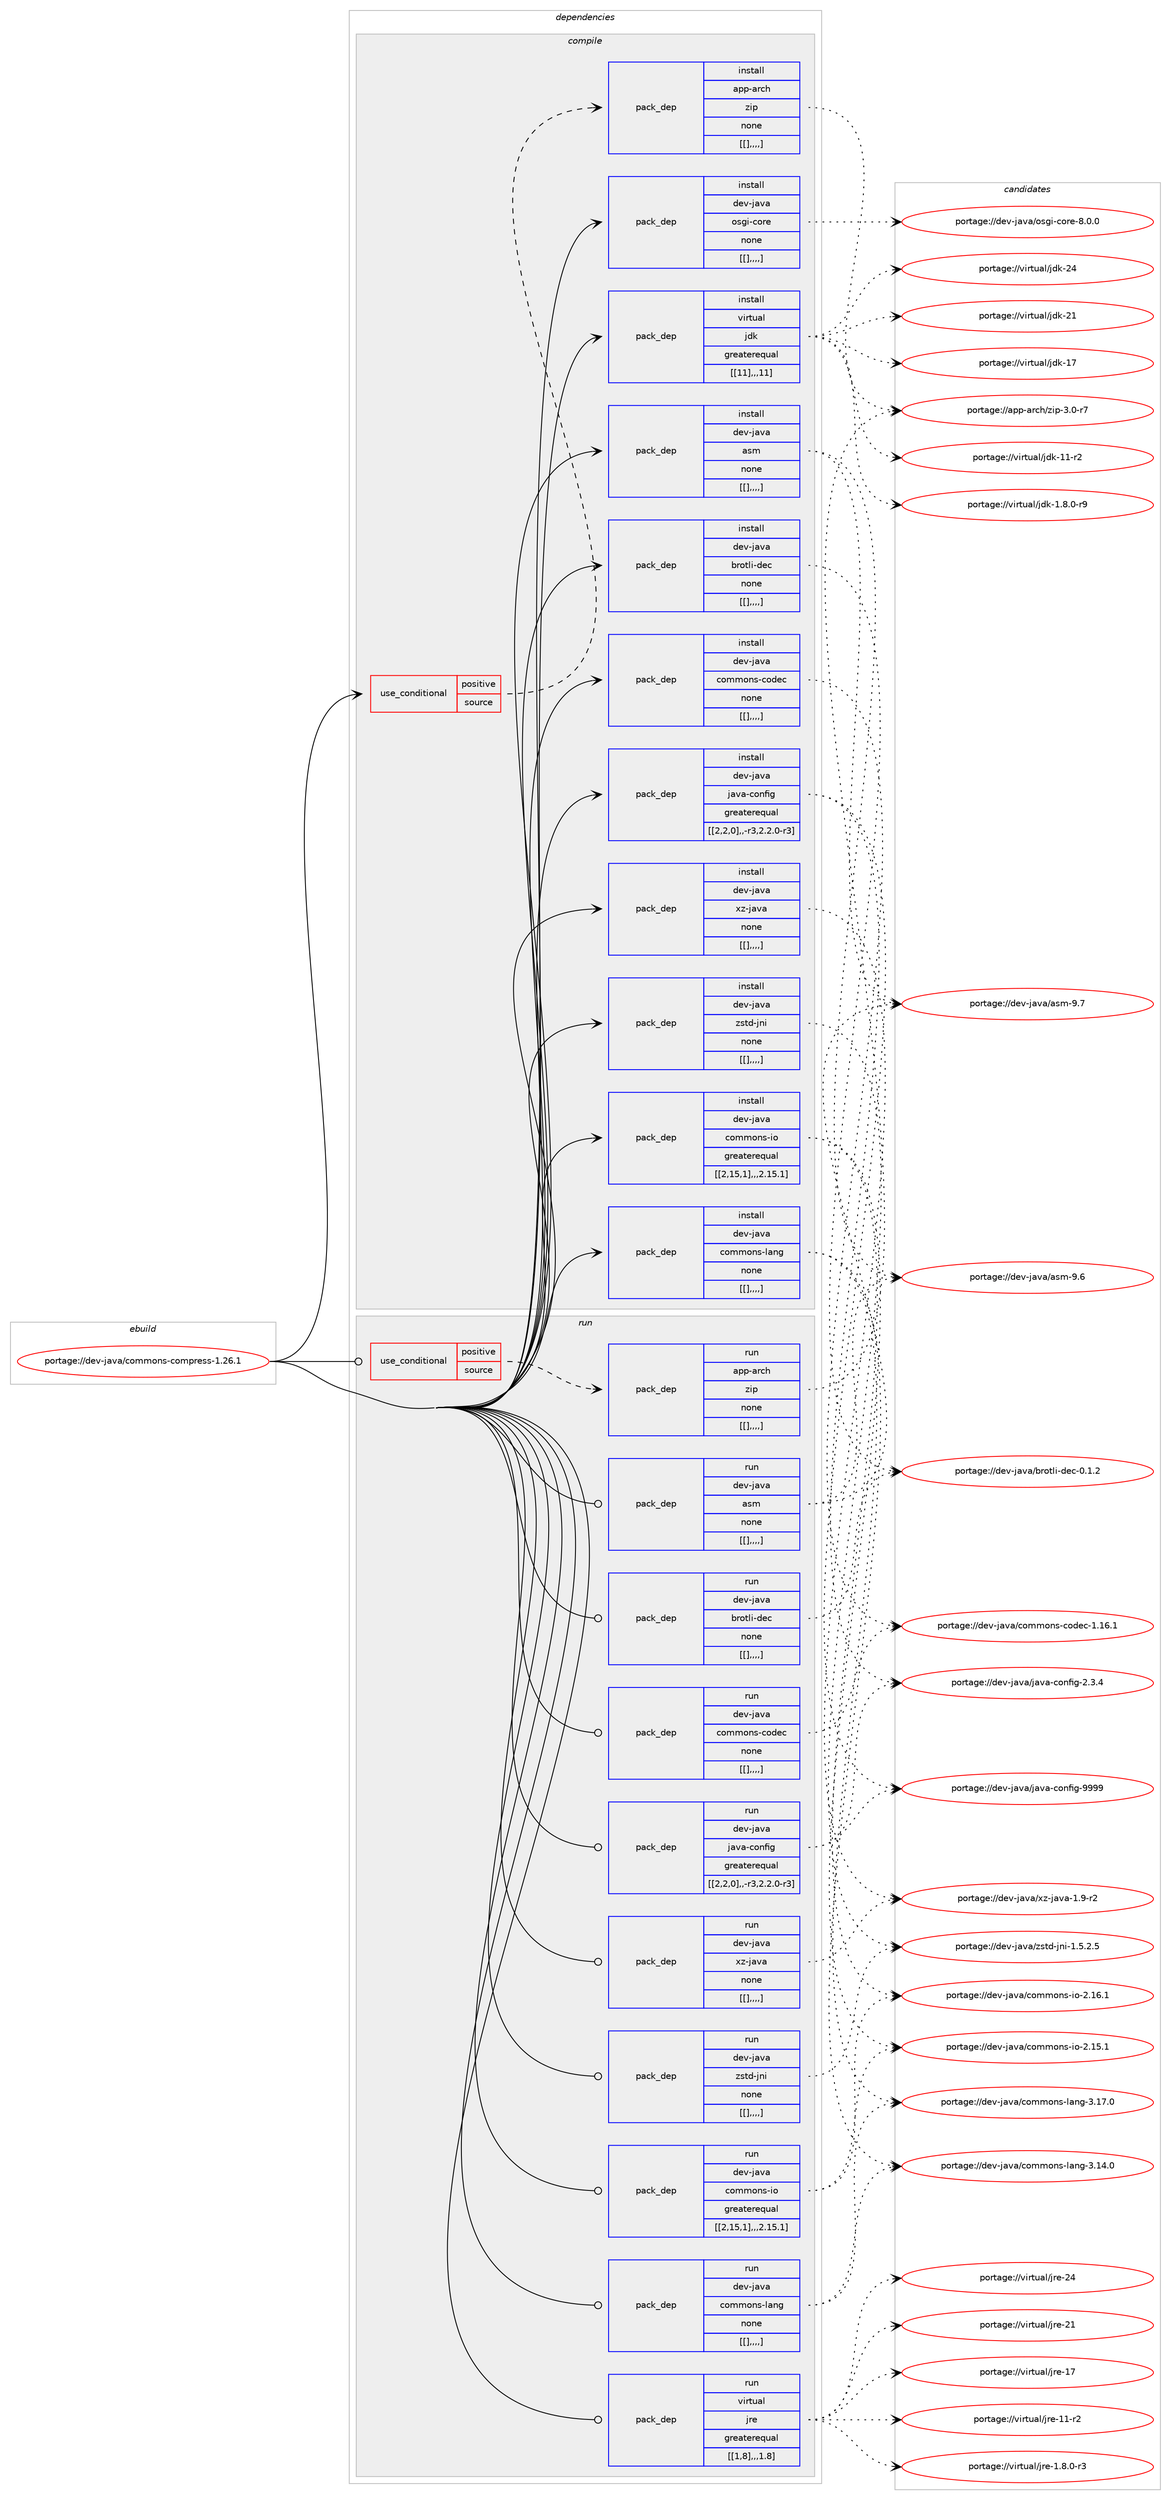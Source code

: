 digraph prolog {

# *************
# Graph options
# *************

newrank=true;
concentrate=true;
compound=true;
graph [rankdir=LR,fontname=Helvetica,fontsize=10,ranksep=1.5];#, ranksep=2.5, nodesep=0.2];
edge  [arrowhead=vee];
node  [fontname=Helvetica,fontsize=10];

# **********
# The ebuild
# **********

subgraph cluster_leftcol {
color=gray;
label=<<i>ebuild</i>>;
id [label="portage://dev-java/commons-compress-1.26.1", color=red, width=4, href="../dev-java/commons-compress-1.26.1.svg"];
}

# ****************
# The dependencies
# ****************

subgraph cluster_midcol {
color=gray;
label=<<i>dependencies</i>>;
subgraph cluster_compile {
fillcolor="#eeeeee";
style=filled;
label=<<i>compile</i>>;
subgraph cond21963 {
dependency93666 [label=<<TABLE BORDER="0" CELLBORDER="1" CELLSPACING="0" CELLPADDING="4"><TR><TD ROWSPAN="3" CELLPADDING="10">use_conditional</TD></TR><TR><TD>positive</TD></TR><TR><TD>source</TD></TR></TABLE>>, shape=none, color=red];
subgraph pack70653 {
dependency93667 [label=<<TABLE BORDER="0" CELLBORDER="1" CELLSPACING="0" CELLPADDING="4" WIDTH="220"><TR><TD ROWSPAN="6" CELLPADDING="30">pack_dep</TD></TR><TR><TD WIDTH="110">install</TD></TR><TR><TD>app-arch</TD></TR><TR><TD>zip</TD></TR><TR><TD>none</TD></TR><TR><TD>[[],,,,]</TD></TR></TABLE>>, shape=none, color=blue];
}
dependency93666:e -> dependency93667:w [weight=20,style="dashed",arrowhead="vee"];
}
id:e -> dependency93666:w [weight=20,style="solid",arrowhead="vee"];
subgraph pack70654 {
dependency93668 [label=<<TABLE BORDER="0" CELLBORDER="1" CELLSPACING="0" CELLPADDING="4" WIDTH="220"><TR><TD ROWSPAN="6" CELLPADDING="30">pack_dep</TD></TR><TR><TD WIDTH="110">install</TD></TR><TR><TD>dev-java</TD></TR><TR><TD>asm</TD></TR><TR><TD>none</TD></TR><TR><TD>[[],,,,]</TD></TR></TABLE>>, shape=none, color=blue];
}
id:e -> dependency93668:w [weight=20,style="solid",arrowhead="vee"];
subgraph pack70655 {
dependency93669 [label=<<TABLE BORDER="0" CELLBORDER="1" CELLSPACING="0" CELLPADDING="4" WIDTH="220"><TR><TD ROWSPAN="6" CELLPADDING="30">pack_dep</TD></TR><TR><TD WIDTH="110">install</TD></TR><TR><TD>dev-java</TD></TR><TR><TD>brotli-dec</TD></TR><TR><TD>none</TD></TR><TR><TD>[[],,,,]</TD></TR></TABLE>>, shape=none, color=blue];
}
id:e -> dependency93669:w [weight=20,style="solid",arrowhead="vee"];
subgraph pack70656 {
dependency93670 [label=<<TABLE BORDER="0" CELLBORDER="1" CELLSPACING="0" CELLPADDING="4" WIDTH="220"><TR><TD ROWSPAN="6" CELLPADDING="30">pack_dep</TD></TR><TR><TD WIDTH="110">install</TD></TR><TR><TD>dev-java</TD></TR><TR><TD>commons-codec</TD></TR><TR><TD>none</TD></TR><TR><TD>[[],,,,]</TD></TR></TABLE>>, shape=none, color=blue];
}
id:e -> dependency93670:w [weight=20,style="solid",arrowhead="vee"];
subgraph pack70657 {
dependency93671 [label=<<TABLE BORDER="0" CELLBORDER="1" CELLSPACING="0" CELLPADDING="4" WIDTH="220"><TR><TD ROWSPAN="6" CELLPADDING="30">pack_dep</TD></TR><TR><TD WIDTH="110">install</TD></TR><TR><TD>dev-java</TD></TR><TR><TD>commons-io</TD></TR><TR><TD>greaterequal</TD></TR><TR><TD>[[2,15,1],,,2.15.1]</TD></TR></TABLE>>, shape=none, color=blue];
}
id:e -> dependency93671:w [weight=20,style="solid",arrowhead="vee"];
subgraph pack70658 {
dependency93672 [label=<<TABLE BORDER="0" CELLBORDER="1" CELLSPACING="0" CELLPADDING="4" WIDTH="220"><TR><TD ROWSPAN="6" CELLPADDING="30">pack_dep</TD></TR><TR><TD WIDTH="110">install</TD></TR><TR><TD>dev-java</TD></TR><TR><TD>commons-lang</TD></TR><TR><TD>none</TD></TR><TR><TD>[[],,,,]</TD></TR></TABLE>>, shape=none, color=blue];
}
id:e -> dependency93672:w [weight=20,style="solid",arrowhead="vee"];
subgraph pack70659 {
dependency93673 [label=<<TABLE BORDER="0" CELLBORDER="1" CELLSPACING="0" CELLPADDING="4" WIDTH="220"><TR><TD ROWSPAN="6" CELLPADDING="30">pack_dep</TD></TR><TR><TD WIDTH="110">install</TD></TR><TR><TD>dev-java</TD></TR><TR><TD>java-config</TD></TR><TR><TD>greaterequal</TD></TR><TR><TD>[[2,2,0],,-r3,2.2.0-r3]</TD></TR></TABLE>>, shape=none, color=blue];
}
id:e -> dependency93673:w [weight=20,style="solid",arrowhead="vee"];
subgraph pack70660 {
dependency93674 [label=<<TABLE BORDER="0" CELLBORDER="1" CELLSPACING="0" CELLPADDING="4" WIDTH="220"><TR><TD ROWSPAN="6" CELLPADDING="30">pack_dep</TD></TR><TR><TD WIDTH="110">install</TD></TR><TR><TD>dev-java</TD></TR><TR><TD>osgi-core</TD></TR><TR><TD>none</TD></TR><TR><TD>[[],,,,]</TD></TR></TABLE>>, shape=none, color=blue];
}
id:e -> dependency93674:w [weight=20,style="solid",arrowhead="vee"];
subgraph pack70661 {
dependency93675 [label=<<TABLE BORDER="0" CELLBORDER="1" CELLSPACING="0" CELLPADDING="4" WIDTH="220"><TR><TD ROWSPAN="6" CELLPADDING="30">pack_dep</TD></TR><TR><TD WIDTH="110">install</TD></TR><TR><TD>dev-java</TD></TR><TR><TD>xz-java</TD></TR><TR><TD>none</TD></TR><TR><TD>[[],,,,]</TD></TR></TABLE>>, shape=none, color=blue];
}
id:e -> dependency93675:w [weight=20,style="solid",arrowhead="vee"];
subgraph pack70662 {
dependency93676 [label=<<TABLE BORDER="0" CELLBORDER="1" CELLSPACING="0" CELLPADDING="4" WIDTH="220"><TR><TD ROWSPAN="6" CELLPADDING="30">pack_dep</TD></TR><TR><TD WIDTH="110">install</TD></TR><TR><TD>dev-java</TD></TR><TR><TD>zstd-jni</TD></TR><TR><TD>none</TD></TR><TR><TD>[[],,,,]</TD></TR></TABLE>>, shape=none, color=blue];
}
id:e -> dependency93676:w [weight=20,style="solid",arrowhead="vee"];
subgraph pack70663 {
dependency93677 [label=<<TABLE BORDER="0" CELLBORDER="1" CELLSPACING="0" CELLPADDING="4" WIDTH="220"><TR><TD ROWSPAN="6" CELLPADDING="30">pack_dep</TD></TR><TR><TD WIDTH="110">install</TD></TR><TR><TD>virtual</TD></TR><TR><TD>jdk</TD></TR><TR><TD>greaterequal</TD></TR><TR><TD>[[11],,,11]</TD></TR></TABLE>>, shape=none, color=blue];
}
id:e -> dependency93677:w [weight=20,style="solid",arrowhead="vee"];
}
subgraph cluster_compileandrun {
fillcolor="#eeeeee";
style=filled;
label=<<i>compile and run</i>>;
}
subgraph cluster_run {
fillcolor="#eeeeee";
style=filled;
label=<<i>run</i>>;
subgraph cond21964 {
dependency93678 [label=<<TABLE BORDER="0" CELLBORDER="1" CELLSPACING="0" CELLPADDING="4"><TR><TD ROWSPAN="3" CELLPADDING="10">use_conditional</TD></TR><TR><TD>positive</TD></TR><TR><TD>source</TD></TR></TABLE>>, shape=none, color=red];
subgraph pack70664 {
dependency93679 [label=<<TABLE BORDER="0" CELLBORDER="1" CELLSPACING="0" CELLPADDING="4" WIDTH="220"><TR><TD ROWSPAN="6" CELLPADDING="30">pack_dep</TD></TR><TR><TD WIDTH="110">run</TD></TR><TR><TD>app-arch</TD></TR><TR><TD>zip</TD></TR><TR><TD>none</TD></TR><TR><TD>[[],,,,]</TD></TR></TABLE>>, shape=none, color=blue];
}
dependency93678:e -> dependency93679:w [weight=20,style="dashed",arrowhead="vee"];
}
id:e -> dependency93678:w [weight=20,style="solid",arrowhead="odot"];
subgraph pack70665 {
dependency93680 [label=<<TABLE BORDER="0" CELLBORDER="1" CELLSPACING="0" CELLPADDING="4" WIDTH="220"><TR><TD ROWSPAN="6" CELLPADDING="30">pack_dep</TD></TR><TR><TD WIDTH="110">run</TD></TR><TR><TD>dev-java</TD></TR><TR><TD>asm</TD></TR><TR><TD>none</TD></TR><TR><TD>[[],,,,]</TD></TR></TABLE>>, shape=none, color=blue];
}
id:e -> dependency93680:w [weight=20,style="solid",arrowhead="odot"];
subgraph pack70666 {
dependency93681 [label=<<TABLE BORDER="0" CELLBORDER="1" CELLSPACING="0" CELLPADDING="4" WIDTH="220"><TR><TD ROWSPAN="6" CELLPADDING="30">pack_dep</TD></TR><TR><TD WIDTH="110">run</TD></TR><TR><TD>dev-java</TD></TR><TR><TD>brotli-dec</TD></TR><TR><TD>none</TD></TR><TR><TD>[[],,,,]</TD></TR></TABLE>>, shape=none, color=blue];
}
id:e -> dependency93681:w [weight=20,style="solid",arrowhead="odot"];
subgraph pack70667 {
dependency93682 [label=<<TABLE BORDER="0" CELLBORDER="1" CELLSPACING="0" CELLPADDING="4" WIDTH="220"><TR><TD ROWSPAN="6" CELLPADDING="30">pack_dep</TD></TR><TR><TD WIDTH="110">run</TD></TR><TR><TD>dev-java</TD></TR><TR><TD>commons-codec</TD></TR><TR><TD>none</TD></TR><TR><TD>[[],,,,]</TD></TR></TABLE>>, shape=none, color=blue];
}
id:e -> dependency93682:w [weight=20,style="solid",arrowhead="odot"];
subgraph pack70668 {
dependency93683 [label=<<TABLE BORDER="0" CELLBORDER="1" CELLSPACING="0" CELLPADDING="4" WIDTH="220"><TR><TD ROWSPAN="6" CELLPADDING="30">pack_dep</TD></TR><TR><TD WIDTH="110">run</TD></TR><TR><TD>dev-java</TD></TR><TR><TD>commons-io</TD></TR><TR><TD>greaterequal</TD></TR><TR><TD>[[2,15,1],,,2.15.1]</TD></TR></TABLE>>, shape=none, color=blue];
}
id:e -> dependency93683:w [weight=20,style="solid",arrowhead="odot"];
subgraph pack70669 {
dependency93684 [label=<<TABLE BORDER="0" CELLBORDER="1" CELLSPACING="0" CELLPADDING="4" WIDTH="220"><TR><TD ROWSPAN="6" CELLPADDING="30">pack_dep</TD></TR><TR><TD WIDTH="110">run</TD></TR><TR><TD>dev-java</TD></TR><TR><TD>commons-lang</TD></TR><TR><TD>none</TD></TR><TR><TD>[[],,,,]</TD></TR></TABLE>>, shape=none, color=blue];
}
id:e -> dependency93684:w [weight=20,style="solid",arrowhead="odot"];
subgraph pack70670 {
dependency93685 [label=<<TABLE BORDER="0" CELLBORDER="1" CELLSPACING="0" CELLPADDING="4" WIDTH="220"><TR><TD ROWSPAN="6" CELLPADDING="30">pack_dep</TD></TR><TR><TD WIDTH="110">run</TD></TR><TR><TD>dev-java</TD></TR><TR><TD>java-config</TD></TR><TR><TD>greaterequal</TD></TR><TR><TD>[[2,2,0],,-r3,2.2.0-r3]</TD></TR></TABLE>>, shape=none, color=blue];
}
id:e -> dependency93685:w [weight=20,style="solid",arrowhead="odot"];
subgraph pack70671 {
dependency93686 [label=<<TABLE BORDER="0" CELLBORDER="1" CELLSPACING="0" CELLPADDING="4" WIDTH="220"><TR><TD ROWSPAN="6" CELLPADDING="30">pack_dep</TD></TR><TR><TD WIDTH="110">run</TD></TR><TR><TD>dev-java</TD></TR><TR><TD>xz-java</TD></TR><TR><TD>none</TD></TR><TR><TD>[[],,,,]</TD></TR></TABLE>>, shape=none, color=blue];
}
id:e -> dependency93686:w [weight=20,style="solid",arrowhead="odot"];
subgraph pack70672 {
dependency93687 [label=<<TABLE BORDER="0" CELLBORDER="1" CELLSPACING="0" CELLPADDING="4" WIDTH="220"><TR><TD ROWSPAN="6" CELLPADDING="30">pack_dep</TD></TR><TR><TD WIDTH="110">run</TD></TR><TR><TD>dev-java</TD></TR><TR><TD>zstd-jni</TD></TR><TR><TD>none</TD></TR><TR><TD>[[],,,,]</TD></TR></TABLE>>, shape=none, color=blue];
}
id:e -> dependency93687:w [weight=20,style="solid",arrowhead="odot"];
subgraph pack70673 {
dependency93688 [label=<<TABLE BORDER="0" CELLBORDER="1" CELLSPACING="0" CELLPADDING="4" WIDTH="220"><TR><TD ROWSPAN="6" CELLPADDING="30">pack_dep</TD></TR><TR><TD WIDTH="110">run</TD></TR><TR><TD>virtual</TD></TR><TR><TD>jre</TD></TR><TR><TD>greaterequal</TD></TR><TR><TD>[[1,8],,,1.8]</TD></TR></TABLE>>, shape=none, color=blue];
}
id:e -> dependency93688:w [weight=20,style="solid",arrowhead="odot"];
}
}

# **************
# The candidates
# **************

subgraph cluster_choices {
rank=same;
color=gray;
label=<<i>candidates</i>>;

subgraph choice70653 {
color=black;
nodesep=1;
choice9711211245971149910447122105112455146484511455 [label="portage://app-arch/zip-3.0-r7", color=red, width=4,href="../app-arch/zip-3.0-r7.svg"];
dependency93667:e -> choice9711211245971149910447122105112455146484511455:w [style=dotted,weight="100"];
}
subgraph choice70654 {
color=black;
nodesep=1;
choice100101118451069711897479711510945574655 [label="portage://dev-java/asm-9.7", color=red, width=4,href="../dev-java/asm-9.7.svg"];
choice100101118451069711897479711510945574654 [label="portage://dev-java/asm-9.6", color=red, width=4,href="../dev-java/asm-9.6.svg"];
dependency93668:e -> choice100101118451069711897479711510945574655:w [style=dotted,weight="100"];
dependency93668:e -> choice100101118451069711897479711510945574654:w [style=dotted,weight="100"];
}
subgraph choice70655 {
color=black;
nodesep=1;
choice10010111845106971189747981141111161081054510010199454846494650 [label="portage://dev-java/brotli-dec-0.1.2", color=red, width=4,href="../dev-java/brotli-dec-0.1.2.svg"];
dependency93669:e -> choice10010111845106971189747981141111161081054510010199454846494650:w [style=dotted,weight="100"];
}
subgraph choice70656 {
color=black;
nodesep=1;
choice100101118451069711897479911110910911111011545991111001019945494649544649 [label="portage://dev-java/commons-codec-1.16.1", color=red, width=4,href="../dev-java/commons-codec-1.16.1.svg"];
dependency93670:e -> choice100101118451069711897479911110910911111011545991111001019945494649544649:w [style=dotted,weight="100"];
}
subgraph choice70657 {
color=black;
nodesep=1;
choice10010111845106971189747991111091091111101154510511145504649544649 [label="portage://dev-java/commons-io-2.16.1", color=red, width=4,href="../dev-java/commons-io-2.16.1.svg"];
choice10010111845106971189747991111091091111101154510511145504649534649 [label="portage://dev-java/commons-io-2.15.1", color=red, width=4,href="../dev-java/commons-io-2.15.1.svg"];
dependency93671:e -> choice10010111845106971189747991111091091111101154510511145504649544649:w [style=dotted,weight="100"];
dependency93671:e -> choice10010111845106971189747991111091091111101154510511145504649534649:w [style=dotted,weight="100"];
}
subgraph choice70658 {
color=black;
nodesep=1;
choice1001011184510697118974799111109109111110115451089711010345514649554648 [label="portage://dev-java/commons-lang-3.17.0", color=red, width=4,href="../dev-java/commons-lang-3.17.0.svg"];
choice1001011184510697118974799111109109111110115451089711010345514649524648 [label="portage://dev-java/commons-lang-3.14.0", color=red, width=4,href="../dev-java/commons-lang-3.14.0.svg"];
dependency93672:e -> choice1001011184510697118974799111109109111110115451089711010345514649554648:w [style=dotted,weight="100"];
dependency93672:e -> choice1001011184510697118974799111109109111110115451089711010345514649524648:w [style=dotted,weight="100"];
}
subgraph choice70659 {
color=black;
nodesep=1;
choice10010111845106971189747106971189745991111101021051034557575757 [label="portage://dev-java/java-config-9999", color=red, width=4,href="../dev-java/java-config-9999.svg"];
choice1001011184510697118974710697118974599111110102105103455046514652 [label="portage://dev-java/java-config-2.3.4", color=red, width=4,href="../dev-java/java-config-2.3.4.svg"];
dependency93673:e -> choice10010111845106971189747106971189745991111101021051034557575757:w [style=dotted,weight="100"];
dependency93673:e -> choice1001011184510697118974710697118974599111110102105103455046514652:w [style=dotted,weight="100"];
}
subgraph choice70660 {
color=black;
nodesep=1;
choice100101118451069711897471111151031054599111114101455646484648 [label="portage://dev-java/osgi-core-8.0.0", color=red, width=4,href="../dev-java/osgi-core-8.0.0.svg"];
dependency93674:e -> choice100101118451069711897471111151031054599111114101455646484648:w [style=dotted,weight="100"];
}
subgraph choice70661 {
color=black;
nodesep=1;
choice10010111845106971189747120122451069711897454946574511450 [label="portage://dev-java/xz-java-1.9-r2", color=red, width=4,href="../dev-java/xz-java-1.9-r2.svg"];
dependency93675:e -> choice10010111845106971189747120122451069711897454946574511450:w [style=dotted,weight="100"];
}
subgraph choice70662 {
color=black;
nodesep=1;
choice10010111845106971189747122115116100451061101054549465346504653 [label="portage://dev-java/zstd-jni-1.5.2.5", color=red, width=4,href="../dev-java/zstd-jni-1.5.2.5.svg"];
dependency93676:e -> choice10010111845106971189747122115116100451061101054549465346504653:w [style=dotted,weight="100"];
}
subgraph choice70663 {
color=black;
nodesep=1;
choice1181051141161179710847106100107455052 [label="portage://virtual/jdk-24", color=red, width=4,href="../virtual/jdk-24.svg"];
choice1181051141161179710847106100107455049 [label="portage://virtual/jdk-21", color=red, width=4,href="../virtual/jdk-21.svg"];
choice1181051141161179710847106100107454955 [label="portage://virtual/jdk-17", color=red, width=4,href="../virtual/jdk-17.svg"];
choice11810511411611797108471061001074549494511450 [label="portage://virtual/jdk-11-r2", color=red, width=4,href="../virtual/jdk-11-r2.svg"];
choice11810511411611797108471061001074549465646484511457 [label="portage://virtual/jdk-1.8.0-r9", color=red, width=4,href="../virtual/jdk-1.8.0-r9.svg"];
dependency93677:e -> choice1181051141161179710847106100107455052:w [style=dotted,weight="100"];
dependency93677:e -> choice1181051141161179710847106100107455049:w [style=dotted,weight="100"];
dependency93677:e -> choice1181051141161179710847106100107454955:w [style=dotted,weight="100"];
dependency93677:e -> choice11810511411611797108471061001074549494511450:w [style=dotted,weight="100"];
dependency93677:e -> choice11810511411611797108471061001074549465646484511457:w [style=dotted,weight="100"];
}
subgraph choice70664 {
color=black;
nodesep=1;
choice9711211245971149910447122105112455146484511455 [label="portage://app-arch/zip-3.0-r7", color=red, width=4,href="../app-arch/zip-3.0-r7.svg"];
dependency93679:e -> choice9711211245971149910447122105112455146484511455:w [style=dotted,weight="100"];
}
subgraph choice70665 {
color=black;
nodesep=1;
choice100101118451069711897479711510945574655 [label="portage://dev-java/asm-9.7", color=red, width=4,href="../dev-java/asm-9.7.svg"];
choice100101118451069711897479711510945574654 [label="portage://dev-java/asm-9.6", color=red, width=4,href="../dev-java/asm-9.6.svg"];
dependency93680:e -> choice100101118451069711897479711510945574655:w [style=dotted,weight="100"];
dependency93680:e -> choice100101118451069711897479711510945574654:w [style=dotted,weight="100"];
}
subgraph choice70666 {
color=black;
nodesep=1;
choice10010111845106971189747981141111161081054510010199454846494650 [label="portage://dev-java/brotli-dec-0.1.2", color=red, width=4,href="../dev-java/brotli-dec-0.1.2.svg"];
dependency93681:e -> choice10010111845106971189747981141111161081054510010199454846494650:w [style=dotted,weight="100"];
}
subgraph choice70667 {
color=black;
nodesep=1;
choice100101118451069711897479911110910911111011545991111001019945494649544649 [label="portage://dev-java/commons-codec-1.16.1", color=red, width=4,href="../dev-java/commons-codec-1.16.1.svg"];
dependency93682:e -> choice100101118451069711897479911110910911111011545991111001019945494649544649:w [style=dotted,weight="100"];
}
subgraph choice70668 {
color=black;
nodesep=1;
choice10010111845106971189747991111091091111101154510511145504649544649 [label="portage://dev-java/commons-io-2.16.1", color=red, width=4,href="../dev-java/commons-io-2.16.1.svg"];
choice10010111845106971189747991111091091111101154510511145504649534649 [label="portage://dev-java/commons-io-2.15.1", color=red, width=4,href="../dev-java/commons-io-2.15.1.svg"];
dependency93683:e -> choice10010111845106971189747991111091091111101154510511145504649544649:w [style=dotted,weight="100"];
dependency93683:e -> choice10010111845106971189747991111091091111101154510511145504649534649:w [style=dotted,weight="100"];
}
subgraph choice70669 {
color=black;
nodesep=1;
choice1001011184510697118974799111109109111110115451089711010345514649554648 [label="portage://dev-java/commons-lang-3.17.0", color=red, width=4,href="../dev-java/commons-lang-3.17.0.svg"];
choice1001011184510697118974799111109109111110115451089711010345514649524648 [label="portage://dev-java/commons-lang-3.14.0", color=red, width=4,href="../dev-java/commons-lang-3.14.0.svg"];
dependency93684:e -> choice1001011184510697118974799111109109111110115451089711010345514649554648:w [style=dotted,weight="100"];
dependency93684:e -> choice1001011184510697118974799111109109111110115451089711010345514649524648:w [style=dotted,weight="100"];
}
subgraph choice70670 {
color=black;
nodesep=1;
choice10010111845106971189747106971189745991111101021051034557575757 [label="portage://dev-java/java-config-9999", color=red, width=4,href="../dev-java/java-config-9999.svg"];
choice1001011184510697118974710697118974599111110102105103455046514652 [label="portage://dev-java/java-config-2.3.4", color=red, width=4,href="../dev-java/java-config-2.3.4.svg"];
dependency93685:e -> choice10010111845106971189747106971189745991111101021051034557575757:w [style=dotted,weight="100"];
dependency93685:e -> choice1001011184510697118974710697118974599111110102105103455046514652:w [style=dotted,weight="100"];
}
subgraph choice70671 {
color=black;
nodesep=1;
choice10010111845106971189747120122451069711897454946574511450 [label="portage://dev-java/xz-java-1.9-r2", color=red, width=4,href="../dev-java/xz-java-1.9-r2.svg"];
dependency93686:e -> choice10010111845106971189747120122451069711897454946574511450:w [style=dotted,weight="100"];
}
subgraph choice70672 {
color=black;
nodesep=1;
choice10010111845106971189747122115116100451061101054549465346504653 [label="portage://dev-java/zstd-jni-1.5.2.5", color=red, width=4,href="../dev-java/zstd-jni-1.5.2.5.svg"];
dependency93687:e -> choice10010111845106971189747122115116100451061101054549465346504653:w [style=dotted,weight="100"];
}
subgraph choice70673 {
color=black;
nodesep=1;
choice1181051141161179710847106114101455052 [label="portage://virtual/jre-24", color=red, width=4,href="../virtual/jre-24.svg"];
choice1181051141161179710847106114101455049 [label="portage://virtual/jre-21", color=red, width=4,href="../virtual/jre-21.svg"];
choice1181051141161179710847106114101454955 [label="portage://virtual/jre-17", color=red, width=4,href="../virtual/jre-17.svg"];
choice11810511411611797108471061141014549494511450 [label="portage://virtual/jre-11-r2", color=red, width=4,href="../virtual/jre-11-r2.svg"];
choice11810511411611797108471061141014549465646484511451 [label="portage://virtual/jre-1.8.0-r3", color=red, width=4,href="../virtual/jre-1.8.0-r3.svg"];
dependency93688:e -> choice1181051141161179710847106114101455052:w [style=dotted,weight="100"];
dependency93688:e -> choice1181051141161179710847106114101455049:w [style=dotted,weight="100"];
dependency93688:e -> choice1181051141161179710847106114101454955:w [style=dotted,weight="100"];
dependency93688:e -> choice11810511411611797108471061141014549494511450:w [style=dotted,weight="100"];
dependency93688:e -> choice11810511411611797108471061141014549465646484511451:w [style=dotted,weight="100"];
}
}

}
